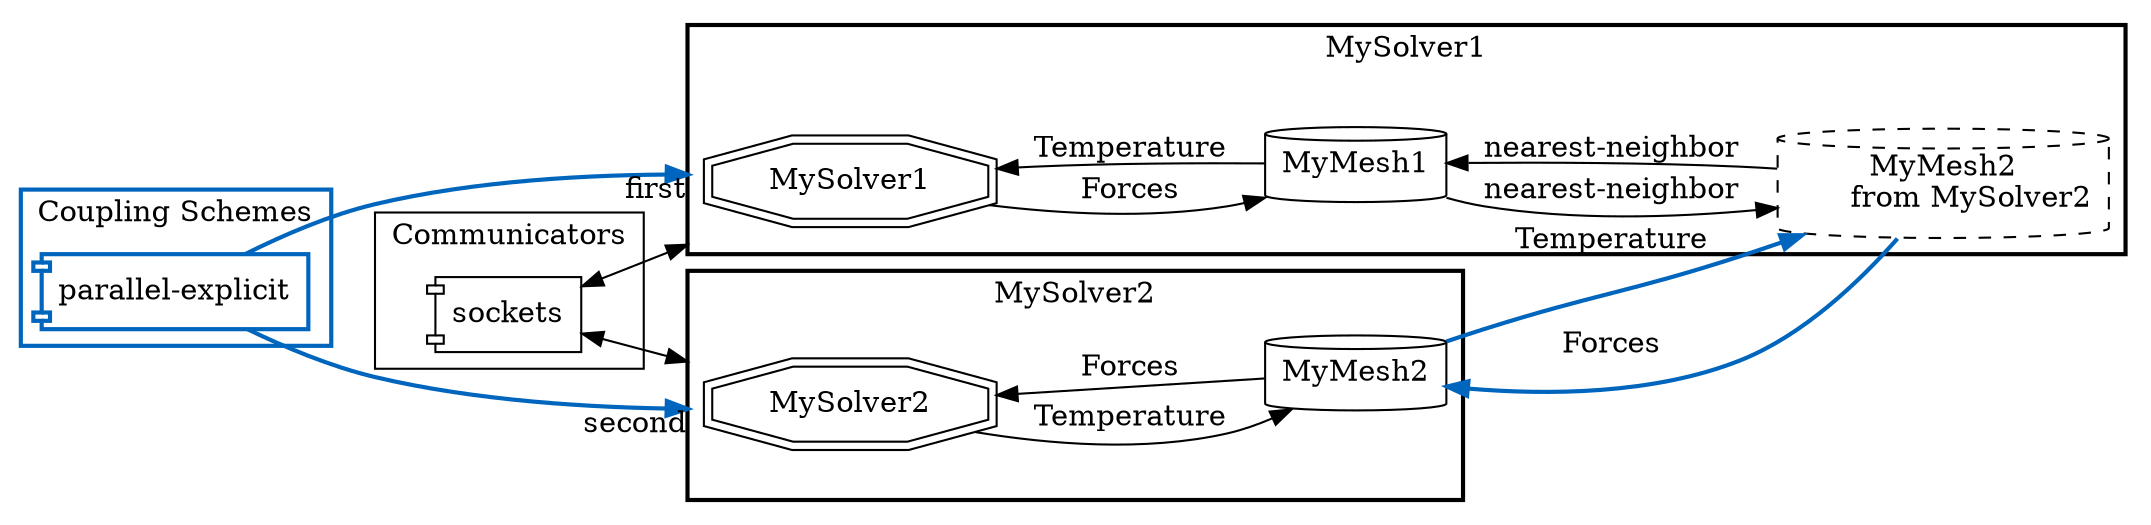 digraph G {
  compound=True;
  layout=dot;
  overlap=scale;
  rankdir=LR;
  splines=true;

  subgraph cluster_m2n {
    label="Communicators";
    "m2n-MySolver2-MySolver1" [label="sockets", shape=component];
  }

  subgraph cluster_cpl {
    style=bold;
    color="#0065bd";
    label="Coupling Schemes";
    "cpl-MySolver1-MySolver2" [label="parallel-explicit", shape=component, color="#0065bd"; style=bold; ];
  }

  subgraph cluster_MySolver1 {
    label="MySolver1";
    style=bold;
    "MySolver1" [color=black, shape=doubleoctagon];
    "MySolver1-MyMesh1" [color=black, label="MyMesh1", shape=cylinder];
    "MySolver1-MyMesh2" [color=black, label="MyMesh2
      from MySolver2", shape=cylinder, style=dashed];
    "MySolver1-MyMesh1" -> "MySolver1"  [color=black, label="Temperature", tooltip=scalar];
    "MySolver1" -> "MySolver1-MyMesh1"  [color=black, label="Forces", tooltip=vector];
    "MySolver1-MyMesh2" -> "MySolver1-MyMesh1"  [label="nearest-neighbor"];
    "MySolver1-MyMesh1" -> "MySolver1-MyMesh2"  [label="nearest-neighbor"];
  }

  subgraph cluster_MySolver2 {
    label="MySolver2";
    style=bold;
    "MySolver2" [color=black, shape=doubleoctagon];
    "MySolver2-MyMesh2" [color=black, label="MyMesh2", shape=cylinder];
    "MySolver2-MyMesh2" -> "MySolver2"  [color=black, label="Forces", tooltip=vector];
    "MySolver2" -> "MySolver2-MyMesh2"  [color=black, label="Temperature", tooltip=scalar];
  }

  "m2n-MySolver2-MySolver1" -> "MySolver2"  [color=black, dir=both, lhead=cluster_MySolver2];
  "m2n-MySolver2-MySolver1" -> "MySolver1"  [color=black, dir=both, lhead=cluster_MySolver1];
  "cpl-MySolver1-MySolver2" -> "MySolver1"    [style=bold, color="#0065bd", lhead=cluster_MySolver1, headlabel="first",  minlen=2];
  "cpl-MySolver1-MySolver2" -> "MySolver2"    [style=bold, color="#0065bd", lhead=cluster_MySolver2, headlabel="second", minlen=2];
  "MySolver1-MyMesh2" -> "MySolver2-MyMesh2"  [style=bold, color="#0065bd", label="Forces", tooltip=vector];
  "MySolver2-MyMesh2" -> "MySolver1-MyMesh2"  [style=bold, color="#0065bd", label="Temperature", tooltip=scalar];

    color="#0065bd";
}
